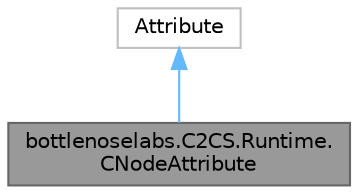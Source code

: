digraph "bottlenoselabs.C2CS.Runtime.CNodeAttribute"
{
 // LATEX_PDF_SIZE
  bgcolor="transparent";
  edge [fontname=Helvetica,fontsize=10,labelfontname=Helvetica,labelfontsize=10];
  node [fontname=Helvetica,fontsize=10,shape=box,height=0.2,width=0.4];
  Node1 [id="Node000001",label="bottlenoselabs.C2CS.Runtime.\lCNodeAttribute",height=0.2,width=0.4,color="gray40", fillcolor="grey60", style="filled", fontcolor="black",tooltip="Specifies a C node with a specific kind for a C# type."];
  Node2 -> Node1 [id="edge1_Node000001_Node000002",dir="back",color="steelblue1",style="solid",tooltip=" "];
  Node2 [id="Node000002",label="Attribute",height=0.2,width=0.4,color="grey75", fillcolor="white", style="filled",tooltip=" "];
}

